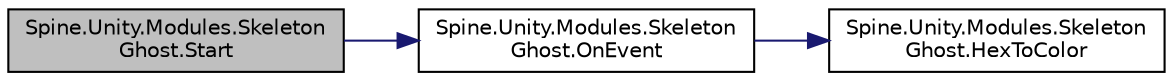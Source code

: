 digraph "Spine.Unity.Modules.SkeletonGhost.Start"
{
 // LATEX_PDF_SIZE
  edge [fontname="Helvetica",fontsize="10",labelfontname="Helvetica",labelfontsize="10"];
  node [fontname="Helvetica",fontsize="10",shape=record];
  rankdir="LR";
  Node1 [label="Spine.Unity.Modules.Skeleton\lGhost.Start",height=0.2,width=0.4,color="black", fillcolor="grey75", style="filled", fontcolor="black",tooltip=" "];
  Node1 -> Node2 [color="midnightblue",fontsize="10",style="solid"];
  Node2 [label="Spine.Unity.Modules.Skeleton\lGhost.OnEvent",height=0.2,width=0.4,color="black", fillcolor="white", style="filled",URL="$class_spine_1_1_unity_1_1_modules_1_1_skeleton_ghost.html#a2a601f7f4cf97467ebb02daf7217f08b",tooltip=" "];
  Node2 -> Node3 [color="midnightblue",fontsize="10",style="solid"];
  Node3 [label="Spine.Unity.Modules.Skeleton\lGhost.HexToColor",height=0.2,width=0.4,color="black", fillcolor="white", style="filled",URL="$class_spine_1_1_unity_1_1_modules_1_1_skeleton_ghost.html#aa0bdaed7aaa20c809514645b2a851185",tooltip=" "];
}
